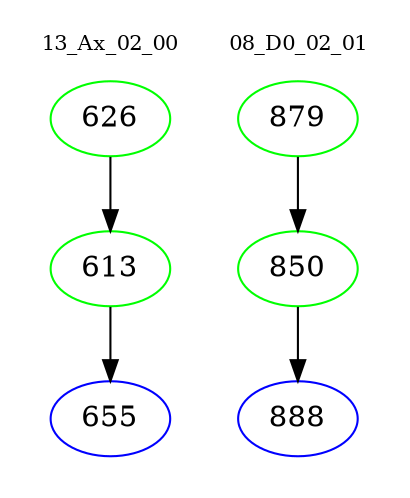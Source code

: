 digraph{
subgraph cluster_0 {
color = white
label = "13_Ax_02_00";
fontsize=10;
T0_626 [label="626", color="green"]
T0_626 -> T0_613 [color="black"]
T0_613 [label="613", color="green"]
T0_613 -> T0_655 [color="black"]
T0_655 [label="655", color="blue"]
}
subgraph cluster_1 {
color = white
label = "08_D0_02_01";
fontsize=10;
T1_879 [label="879", color="green"]
T1_879 -> T1_850 [color="black"]
T1_850 [label="850", color="green"]
T1_850 -> T1_888 [color="black"]
T1_888 [label="888", color="blue"]
}
}
